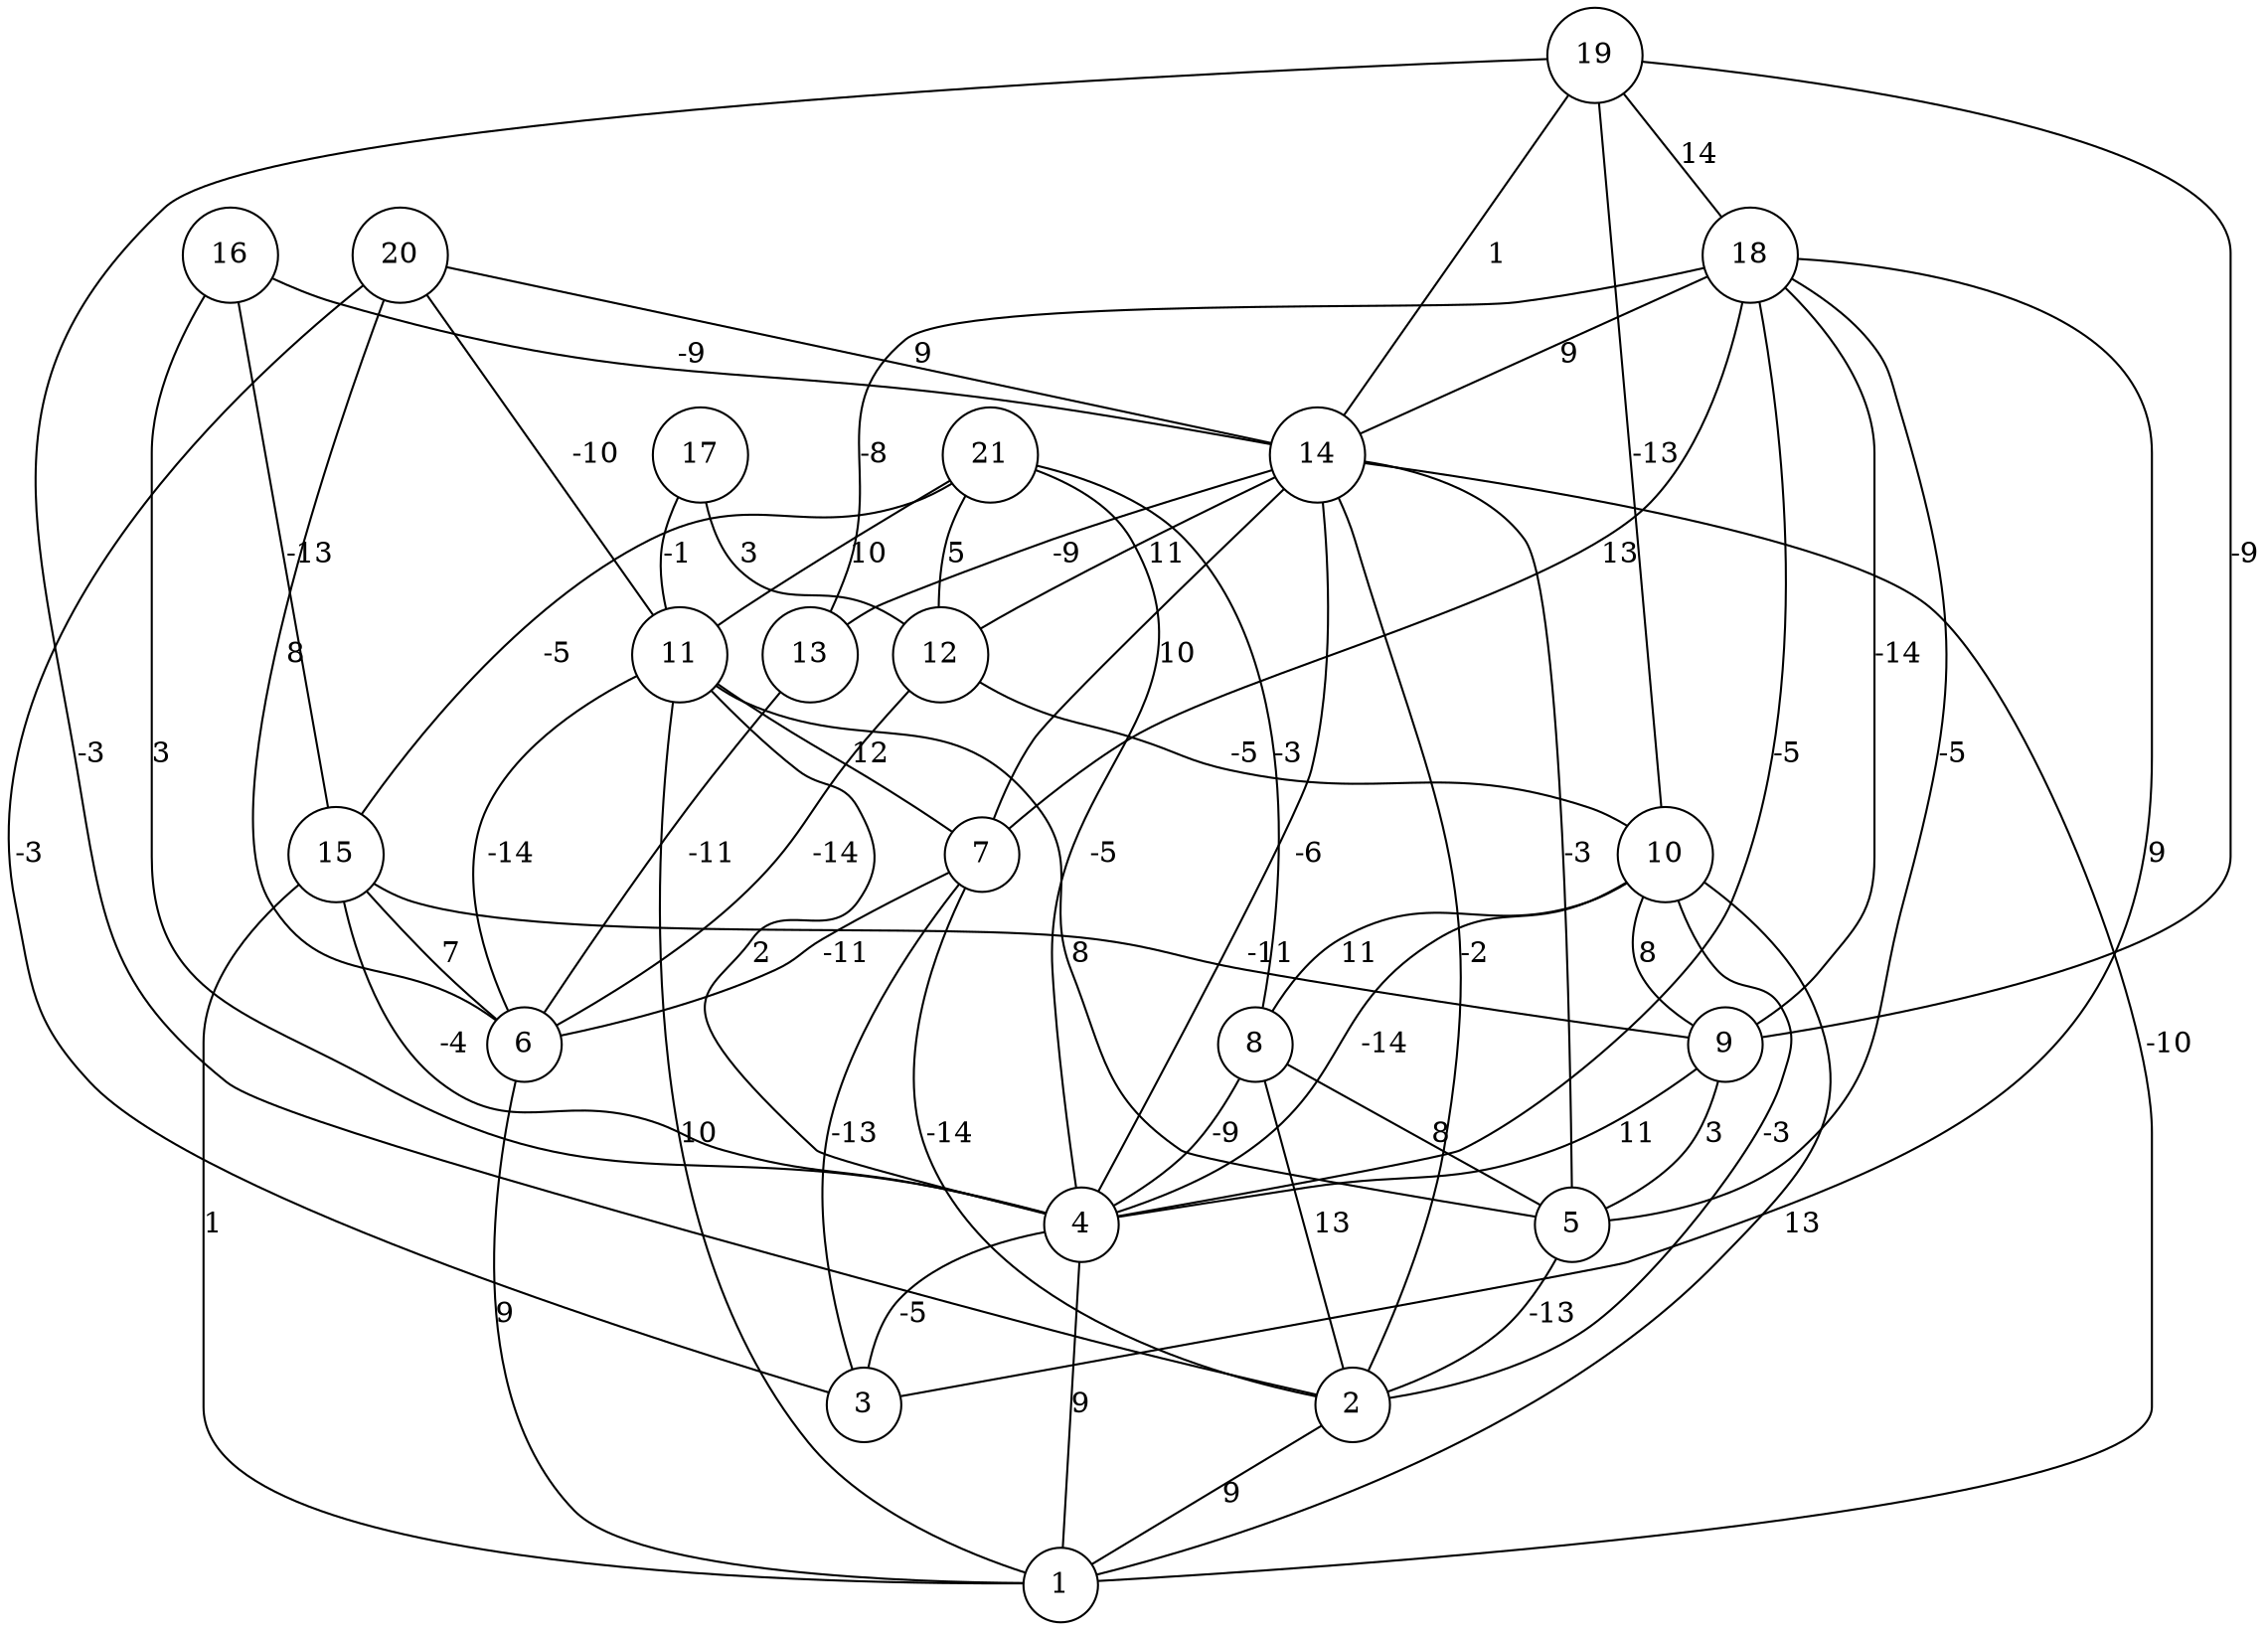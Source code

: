 graph { 
	 fontname="Helvetica,Arial,sans-serif" 
	 node [shape = circle]; 
	 21 -- 4 [label = "-5"];
	 21 -- 8 [label = "-3"];
	 21 -- 11 [label = "10"];
	 21 -- 12 [label = "5"];
	 21 -- 15 [label = "-5"];
	 20 -- 3 [label = "-3"];
	 20 -- 6 [label = "8"];
	 20 -- 11 [label = "-10"];
	 20 -- 14 [label = "9"];
	 19 -- 2 [label = "-3"];
	 19 -- 9 [label = "-9"];
	 19 -- 10 [label = "-13"];
	 19 -- 14 [label = "1"];
	 19 -- 18 [label = "14"];
	 18 -- 3 [label = "9"];
	 18 -- 4 [label = "-5"];
	 18 -- 5 [label = "-5"];
	 18 -- 7 [label = "13"];
	 18 -- 9 [label = "-14"];
	 18 -- 13 [label = "-8"];
	 18 -- 14 [label = "9"];
	 17 -- 11 [label = "-1"];
	 17 -- 12 [label = "3"];
	 16 -- 4 [label = "3"];
	 16 -- 14 [label = "-9"];
	 16 -- 15 [label = "-13"];
	 15 -- 1 [label = "1"];
	 15 -- 4 [label = "-4"];
	 15 -- 6 [label = "7"];
	 15 -- 9 [label = "-11"];
	 14 -- 1 [label = "-10"];
	 14 -- 2 [label = "-2"];
	 14 -- 4 [label = "-6"];
	 14 -- 5 [label = "-3"];
	 14 -- 7 [label = "10"];
	 14 -- 12 [label = "11"];
	 14 -- 13 [label = "-9"];
	 13 -- 6 [label = "-11"];
	 12 -- 6 [label = "-14"];
	 12 -- 10 [label = "-5"];
	 11 -- 1 [label = "10"];
	 11 -- 4 [label = "2"];
	 11 -- 5 [label = "8"];
	 11 -- 6 [label = "-14"];
	 11 -- 7 [label = "12"];
	 10 -- 1 [label = "13"];
	 10 -- 2 [label = "-3"];
	 10 -- 4 [label = "-14"];
	 10 -- 8 [label = "11"];
	 10 -- 9 [label = "8"];
	 9 -- 4 [label = "11"];
	 9 -- 5 [label = "3"];
	 8 -- 2 [label = "13"];
	 8 -- 4 [label = "-9"];
	 8 -- 5 [label = "8"];
	 7 -- 2 [label = "-14"];
	 7 -- 3 [label = "-13"];
	 7 -- 6 [label = "-11"];
	 6 -- 1 [label = "9"];
	 5 -- 2 [label = "-13"];
	 4 -- 1 [label = "9"];
	 4 -- 3 [label = "-5"];
	 2 -- 1 [label = "9"];
	 1;
	 2;
	 3;
	 4;
	 5;
	 6;
	 7;
	 8;
	 9;
	 10;
	 11;
	 12;
	 13;
	 14;
	 15;
	 16;
	 17;
	 18;
	 19;
	 20;
	 21;
}
